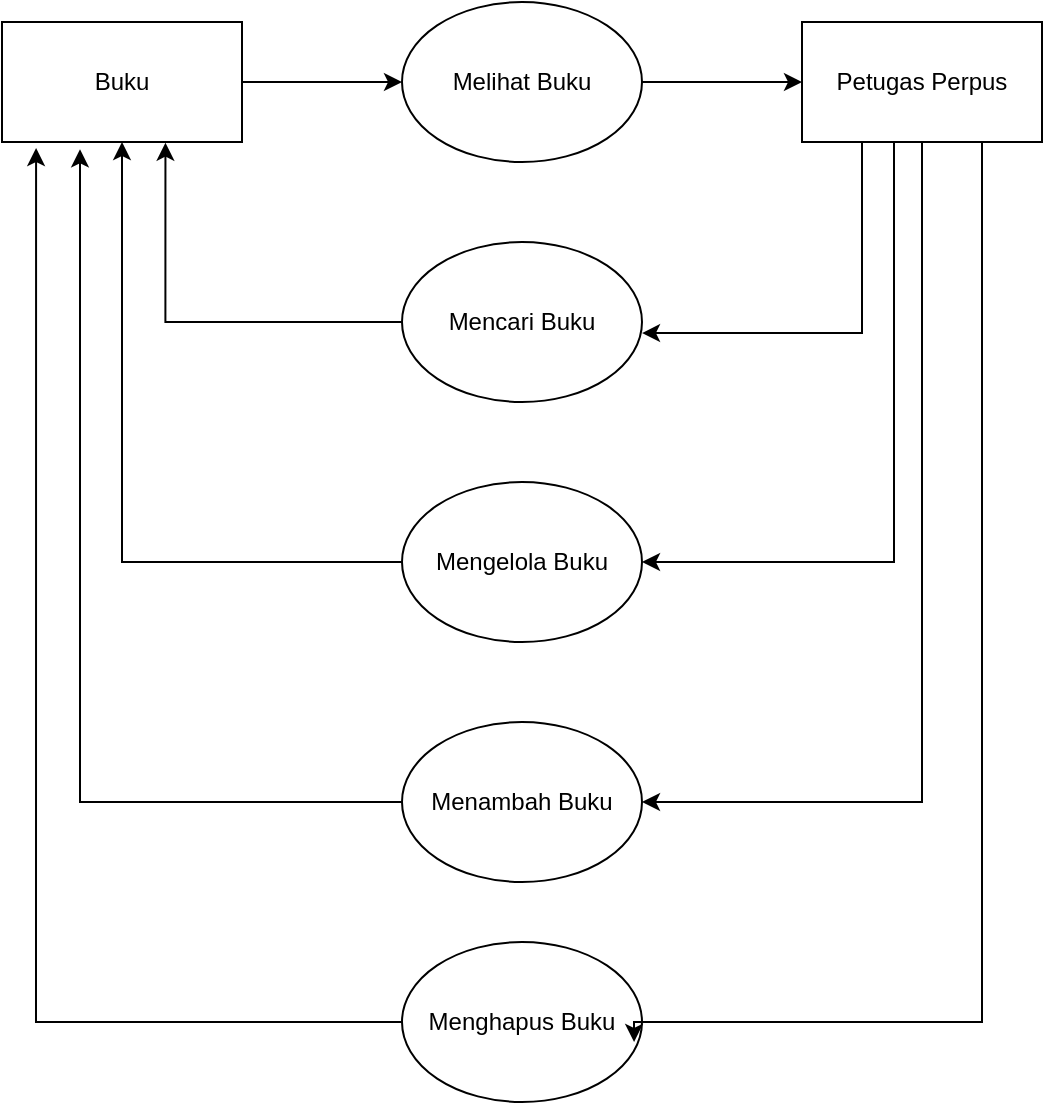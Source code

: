 <mxfile version="23.1.5" type="github">
  <diagram name="Halaman-1" id="eT0BU6nG2JOigPGpwLOL">
    <mxGraphModel dx="875" dy="478" grid="1" gridSize="10" guides="1" tooltips="1" connect="1" arrows="1" fold="1" page="1" pageScale="1" pageWidth="827" pageHeight="1169" math="0" shadow="0">
      <root>
        <mxCell id="0" />
        <mxCell id="1" parent="0" />
        <mxCell id="yY7yN46MyT-4XnsZe0SD-13" value="" style="edgeStyle=orthogonalEdgeStyle;rounded=0;orthogonalLoop=1;jettySize=auto;html=1;" edge="1" parent="1" source="yY7yN46MyT-4XnsZe0SD-2" target="yY7yN46MyT-4XnsZe0SD-12">
          <mxGeometry relative="1" as="geometry" />
        </mxCell>
        <mxCell id="yY7yN46MyT-4XnsZe0SD-2" value="Melihat Buku" style="ellipse;whiteSpace=wrap;html=1;" vertex="1" parent="1">
          <mxGeometry x="354" y="210" width="120" height="80" as="geometry" />
        </mxCell>
        <mxCell id="yY7yN46MyT-4XnsZe0SD-5" value="Mencari Buku" style="ellipse;whiteSpace=wrap;html=1;" vertex="1" parent="1">
          <mxGeometry x="354" y="330" width="120" height="80" as="geometry" />
        </mxCell>
        <mxCell id="yY7yN46MyT-4XnsZe0SD-6" value="Menghapus Buku" style="ellipse;whiteSpace=wrap;html=1;" vertex="1" parent="1">
          <mxGeometry x="354" y="680" width="120" height="80" as="geometry" />
        </mxCell>
        <mxCell id="yY7yN46MyT-4XnsZe0SD-21" style="edgeStyle=orthogonalEdgeStyle;rounded=0;orthogonalLoop=1;jettySize=auto;html=1;entryX=0.5;entryY=1;entryDx=0;entryDy=0;" edge="1" parent="1" source="yY7yN46MyT-4XnsZe0SD-8" target="yY7yN46MyT-4XnsZe0SD-10">
          <mxGeometry relative="1" as="geometry" />
        </mxCell>
        <mxCell id="yY7yN46MyT-4XnsZe0SD-8" value="Mengelola Buku" style="ellipse;whiteSpace=wrap;html=1;" vertex="1" parent="1">
          <mxGeometry x="354" y="450" width="120" height="80" as="geometry" />
        </mxCell>
        <mxCell id="yY7yN46MyT-4XnsZe0SD-9" value="Menambah Buku" style="ellipse;whiteSpace=wrap;html=1;" vertex="1" parent="1">
          <mxGeometry x="354" y="570" width="120" height="80" as="geometry" />
        </mxCell>
        <mxCell id="yY7yN46MyT-4XnsZe0SD-23" style="edgeStyle=orthogonalEdgeStyle;rounded=0;orthogonalLoop=1;jettySize=auto;html=1;exitX=1;exitY=0.5;exitDx=0;exitDy=0;entryX=0;entryY=0.5;entryDx=0;entryDy=0;" edge="1" parent="1" source="yY7yN46MyT-4XnsZe0SD-10" target="yY7yN46MyT-4XnsZe0SD-2">
          <mxGeometry relative="1" as="geometry" />
        </mxCell>
        <mxCell id="yY7yN46MyT-4XnsZe0SD-10" value="Buku" style="whiteSpace=wrap;html=1;" vertex="1" parent="1">
          <mxGeometry x="154" y="220" width="120" height="60" as="geometry" />
        </mxCell>
        <mxCell id="yY7yN46MyT-4XnsZe0SD-15" style="edgeStyle=orthogonalEdgeStyle;rounded=0;orthogonalLoop=1;jettySize=auto;html=1;entryX=1;entryY=0.5;entryDx=0;entryDy=0;" edge="1" parent="1" source="yY7yN46MyT-4XnsZe0SD-12" target="yY7yN46MyT-4XnsZe0SD-8">
          <mxGeometry relative="1" as="geometry">
            <Array as="points">
              <mxPoint x="600" y="490" />
            </Array>
          </mxGeometry>
        </mxCell>
        <mxCell id="yY7yN46MyT-4XnsZe0SD-18" style="edgeStyle=orthogonalEdgeStyle;rounded=0;orthogonalLoop=1;jettySize=auto;html=1;exitX=0.5;exitY=1;exitDx=0;exitDy=0;entryX=1;entryY=0.5;entryDx=0;entryDy=0;" edge="1" parent="1" source="yY7yN46MyT-4XnsZe0SD-12" target="yY7yN46MyT-4XnsZe0SD-9">
          <mxGeometry relative="1" as="geometry" />
        </mxCell>
        <mxCell id="yY7yN46MyT-4XnsZe0SD-12" value="Petugas Perpus" style="whiteSpace=wrap;html=1;" vertex="1" parent="1">
          <mxGeometry x="554" y="220" width="120" height="60" as="geometry" />
        </mxCell>
        <mxCell id="yY7yN46MyT-4XnsZe0SD-14" style="edgeStyle=orthogonalEdgeStyle;rounded=0;orthogonalLoop=1;jettySize=auto;html=1;exitX=0.25;exitY=1;exitDx=0;exitDy=0;entryX=1;entryY=0.569;entryDx=0;entryDy=0;entryPerimeter=0;" edge="1" parent="1" source="yY7yN46MyT-4XnsZe0SD-12" target="yY7yN46MyT-4XnsZe0SD-5">
          <mxGeometry relative="1" as="geometry" />
        </mxCell>
        <mxCell id="yY7yN46MyT-4XnsZe0SD-17" style="edgeStyle=orthogonalEdgeStyle;rounded=0;orthogonalLoop=1;jettySize=auto;html=1;exitX=0.75;exitY=1;exitDx=0;exitDy=0;entryX=0.967;entryY=0.625;entryDx=0;entryDy=0;entryPerimeter=0;" edge="1" parent="1" source="yY7yN46MyT-4XnsZe0SD-12" target="yY7yN46MyT-4XnsZe0SD-6">
          <mxGeometry relative="1" as="geometry">
            <Array as="points">
              <mxPoint x="644" y="720" />
              <mxPoint x="470" y="720" />
            </Array>
          </mxGeometry>
        </mxCell>
        <mxCell id="yY7yN46MyT-4XnsZe0SD-19" style="edgeStyle=orthogonalEdgeStyle;rounded=0;orthogonalLoop=1;jettySize=auto;html=1;exitX=0;exitY=0.5;exitDx=0;exitDy=0;entryX=0.142;entryY=1.05;entryDx=0;entryDy=0;entryPerimeter=0;" edge="1" parent="1" source="yY7yN46MyT-4XnsZe0SD-6" target="yY7yN46MyT-4XnsZe0SD-10">
          <mxGeometry relative="1" as="geometry" />
        </mxCell>
        <mxCell id="yY7yN46MyT-4XnsZe0SD-20" style="edgeStyle=orthogonalEdgeStyle;rounded=0;orthogonalLoop=1;jettySize=auto;html=1;exitX=0;exitY=0.5;exitDx=0;exitDy=0;entryX=0.325;entryY=1.061;entryDx=0;entryDy=0;entryPerimeter=0;" edge="1" parent="1" source="yY7yN46MyT-4XnsZe0SD-9" target="yY7yN46MyT-4XnsZe0SD-10">
          <mxGeometry relative="1" as="geometry" />
        </mxCell>
        <mxCell id="yY7yN46MyT-4XnsZe0SD-22" style="edgeStyle=orthogonalEdgeStyle;rounded=0;orthogonalLoop=1;jettySize=auto;html=1;entryX=0.681;entryY=1.006;entryDx=0;entryDy=0;entryPerimeter=0;" edge="1" parent="1" source="yY7yN46MyT-4XnsZe0SD-5" target="yY7yN46MyT-4XnsZe0SD-10">
          <mxGeometry relative="1" as="geometry" />
        </mxCell>
      </root>
    </mxGraphModel>
  </diagram>
</mxfile>
